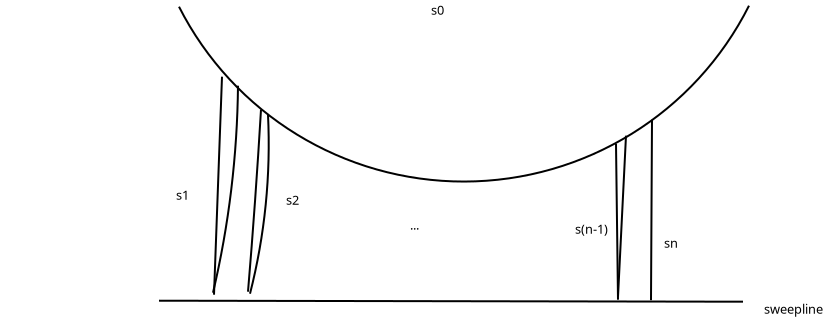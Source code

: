 <?xml version="1.0" encoding="UTF-8"?>
<dia:diagram xmlns:dia="http://www.lysator.liu.se/~alla/dia/">
  <dia:layer name="Background" visible="true" active="true">
    <dia:object type="Standard - Line" version="0" id="O0">
      <dia:attribute name="obj_pos">
        <dia:point val="3.2,16.35"/>
      </dia:attribute>
      <dia:attribute name="obj_bb">
        <dia:rectangle val="3.15,16.3;32.45,16.45"/>
      </dia:attribute>
      <dia:attribute name="conn_endpoints">
        <dia:point val="3.2,16.35"/>
        <dia:point val="32.4,16.4"/>
      </dia:attribute>
      <dia:attribute name="numcp">
        <dia:int val="1"/>
      </dia:attribute>
    </dia:object>
    <dia:object type="Standard - Text" version="1" id="O1">
      <dia:attribute name="obj_pos">
        <dia:point val="33.45,17"/>
      </dia:attribute>
      <dia:attribute name="obj_bb">
        <dia:rectangle val="33.45,16.386;36.676,17.187"/>
      </dia:attribute>
      <dia:attribute name="text">
        <dia:composite type="text">
          <dia:attribute name="string">
            <dia:string>#sweepline#</dia:string>
          </dia:attribute>
          <dia:attribute name="font">
            <dia:font family="sans" style="0" name="Helvetica"/>
          </dia:attribute>
          <dia:attribute name="height">
            <dia:real val="0.8"/>
          </dia:attribute>
          <dia:attribute name="pos">
            <dia:point val="33.45,17"/>
          </dia:attribute>
          <dia:attribute name="color">
            <dia:color val="#000000"/>
          </dia:attribute>
          <dia:attribute name="alignment">
            <dia:enum val="0"/>
          </dia:attribute>
        </dia:composite>
      </dia:attribute>
      <dia:attribute name="valign">
        <dia:enum val="3"/>
      </dia:attribute>
    </dia:object>
    <dia:object type="Standard - Arc" version="0" id="O2">
      <dia:attribute name="obj_pos">
        <dia:point val="4.2,1.65"/>
      </dia:attribute>
      <dia:attribute name="obj_bb">
        <dia:rectangle val="4.15,1.55;32.75,10.443"/>
      </dia:attribute>
      <dia:attribute name="conn_endpoints">
        <dia:point val="4.2,1.65"/>
        <dia:point val="32.7,1.6"/>
      </dia:attribute>
      <dia:attribute name="curve_distance">
        <dia:real val="8.768"/>
      </dia:attribute>
    </dia:object>
    <dia:object type="Standard - Text" version="1" id="O3">
      <dia:attribute name="obj_pos">
        <dia:point val="16.8,2.05"/>
      </dia:attribute>
      <dia:attribute name="obj_bb">
        <dia:rectangle val="16.8,1.436;17.559,2.237"/>
      </dia:attribute>
      <dia:attribute name="text">
        <dia:composite type="text">
          <dia:attribute name="string">
            <dia:string>#s0#</dia:string>
          </dia:attribute>
          <dia:attribute name="font">
            <dia:font family="sans" style="0" name="Helvetica"/>
          </dia:attribute>
          <dia:attribute name="height">
            <dia:real val="0.8"/>
          </dia:attribute>
          <dia:attribute name="pos">
            <dia:point val="16.8,2.05"/>
          </dia:attribute>
          <dia:attribute name="color">
            <dia:color val="#000000"/>
          </dia:attribute>
          <dia:attribute name="alignment">
            <dia:enum val="0"/>
          </dia:attribute>
        </dia:composite>
      </dia:attribute>
      <dia:attribute name="valign">
        <dia:enum val="3"/>
      </dia:attribute>
    </dia:object>
    <dia:object type="Standard - Line" version="0" id="O4">
      <dia:attribute name="obj_pos">
        <dia:point val="27.8,16.325"/>
      </dia:attribute>
      <dia:attribute name="obj_bb">
        <dia:rectangle val="27.75,7.25;27.9,16.375"/>
      </dia:attribute>
      <dia:attribute name="conn_endpoints">
        <dia:point val="27.8,16.325"/>
        <dia:point val="27.85,7.3"/>
      </dia:attribute>
      <dia:attribute name="numcp">
        <dia:int val="1"/>
      </dia:attribute>
    </dia:object>
    <dia:object type="Standard - Text" version="1" id="O5">
      <dia:attribute name="obj_pos">
        <dia:point val="28.45,13.7"/>
      </dia:attribute>
      <dia:attribute name="obj_bb">
        <dia:rectangle val="28.45,13.105;29.188,13.85"/>
      </dia:attribute>
      <dia:attribute name="text">
        <dia:composite type="text">
          <dia:attribute name="string">
            <dia:string>#sn#</dia:string>
          </dia:attribute>
          <dia:attribute name="font">
            <dia:font family="sans" style="0" name="Helvetica"/>
          </dia:attribute>
          <dia:attribute name="height">
            <dia:real val="0.8"/>
          </dia:attribute>
          <dia:attribute name="pos">
            <dia:point val="28.45,13.7"/>
          </dia:attribute>
          <dia:attribute name="color">
            <dia:color val="#000000"/>
          </dia:attribute>
          <dia:attribute name="alignment">
            <dia:enum val="0"/>
          </dia:attribute>
        </dia:composite>
      </dia:attribute>
      <dia:attribute name="valign">
        <dia:enum val="3"/>
      </dia:attribute>
    </dia:object>
    <dia:object type="Standard - Arc" version="0" id="O6">
      <dia:attribute name="obj_pos">
        <dia:point val="5.9,15.95"/>
      </dia:attribute>
      <dia:attribute name="obj_bb">
        <dia:rectangle val="5.844,5.544;7.206,16.006"/>
      </dia:attribute>
      <dia:attribute name="conn_endpoints">
        <dia:point val="5.9,15.95"/>
        <dia:point val="7.15,5.6"/>
      </dia:attribute>
      <dia:attribute name="curve_distance">
        <dia:real val="0.288"/>
      </dia:attribute>
    </dia:object>
    <dia:object type="Standard - Arc" version="0" id="O7">
      <dia:attribute name="obj_pos">
        <dia:point val="5.95,16.05"/>
      </dia:attribute>
      <dia:attribute name="obj_bb">
        <dia:rectangle val="5.898,5.098;6.402,16.102"/>
      </dia:attribute>
      <dia:attribute name="conn_endpoints">
        <dia:point val="5.95,16.05"/>
        <dia:point val="6.35,5.15"/>
      </dia:attribute>
      <dia:attribute name="curve_distance">
        <dia:real val="0.004"/>
      </dia:attribute>
    </dia:object>
    <dia:object type="Standard - Arc" version="0" id="O8">
      <dia:attribute name="obj_pos">
        <dia:point val="7.75,16"/>
      </dia:attribute>
      <dia:attribute name="obj_bb">
        <dia:rectangle val="7.695,6.995;8.736,16.055"/>
      </dia:attribute>
      <dia:attribute name="conn_endpoints">
        <dia:point val="7.75,16"/>
        <dia:point val="8.65,7.05"/>
      </dia:attribute>
      <dia:attribute name="curve_distance">
        <dia:real val="0.336"/>
      </dia:attribute>
    </dia:object>
    <dia:object type="Standard - Arc" version="0" id="O9">
      <dia:attribute name="obj_pos">
        <dia:point val="8.3,6.8"/>
      </dia:attribute>
      <dia:attribute name="obj_bb">
        <dia:rectangle val="7.597,6.747;8.353,15.953"/>
      </dia:attribute>
      <dia:attribute name="conn_endpoints">
        <dia:point val="8.3,6.8"/>
        <dia:point val="7.65,15.9"/>
      </dia:attribute>
      <dia:attribute name="curve_distance">
        <dia:real val="-0.028"/>
      </dia:attribute>
    </dia:object>
    <dia:object type="Standard - Text" version="1" id="O10">
      <dia:attribute name="obj_pos">
        <dia:point val="4.05,11.3"/>
      </dia:attribute>
      <dia:attribute name="obj_bb">
        <dia:rectangle val="4.05,10.686;4.809,11.487"/>
      </dia:attribute>
      <dia:attribute name="text">
        <dia:composite type="text">
          <dia:attribute name="string">
            <dia:string>#s1#</dia:string>
          </dia:attribute>
          <dia:attribute name="font">
            <dia:font family="sans" style="0" name="Helvetica"/>
          </dia:attribute>
          <dia:attribute name="height">
            <dia:real val="0.8"/>
          </dia:attribute>
          <dia:attribute name="pos">
            <dia:point val="4.05,11.3"/>
          </dia:attribute>
          <dia:attribute name="color">
            <dia:color val="#000000"/>
          </dia:attribute>
          <dia:attribute name="alignment">
            <dia:enum val="0"/>
          </dia:attribute>
        </dia:composite>
      </dia:attribute>
      <dia:attribute name="valign">
        <dia:enum val="3"/>
      </dia:attribute>
    </dia:object>
    <dia:object type="Standard - Text" version="1" id="O11">
      <dia:attribute name="obj_pos">
        <dia:point val="9.55,11.55"/>
      </dia:attribute>
      <dia:attribute name="obj_bb">
        <dia:rectangle val="9.55,10.936;10.309,11.737"/>
      </dia:attribute>
      <dia:attribute name="text">
        <dia:composite type="text">
          <dia:attribute name="string">
            <dia:string>#s2#</dia:string>
          </dia:attribute>
          <dia:attribute name="font">
            <dia:font family="sans" style="0" name="Helvetica"/>
          </dia:attribute>
          <dia:attribute name="height">
            <dia:real val="0.8"/>
          </dia:attribute>
          <dia:attribute name="pos">
            <dia:point val="9.55,11.55"/>
          </dia:attribute>
          <dia:attribute name="color">
            <dia:color val="#000000"/>
          </dia:attribute>
          <dia:attribute name="alignment">
            <dia:enum val="0"/>
          </dia:attribute>
        </dia:composite>
      </dia:attribute>
      <dia:attribute name="valign">
        <dia:enum val="3"/>
      </dia:attribute>
    </dia:object>
    <dia:object type="Standard - Text" version="1" id="O12">
      <dia:attribute name="obj_pos">
        <dia:point val="15.75,12.8"/>
      </dia:attribute>
      <dia:attribute name="obj_bb">
        <dia:rectangle val="15.75,12.186;16.376,12.987"/>
      </dia:attribute>
      <dia:attribute name="text">
        <dia:composite type="text">
          <dia:attribute name="string">
            <dia:string>#...#</dia:string>
          </dia:attribute>
          <dia:attribute name="font">
            <dia:font family="sans" style="0" name="Helvetica"/>
          </dia:attribute>
          <dia:attribute name="height">
            <dia:real val="0.8"/>
          </dia:attribute>
          <dia:attribute name="pos">
            <dia:point val="15.75,12.8"/>
          </dia:attribute>
          <dia:attribute name="color">
            <dia:color val="#000000"/>
          </dia:attribute>
          <dia:attribute name="alignment">
            <dia:enum val="0"/>
          </dia:attribute>
        </dia:composite>
      </dia:attribute>
      <dia:attribute name="valign">
        <dia:enum val="3"/>
      </dia:attribute>
    </dia:object>
    <dia:object type="Standard - Line" version="0" id="O13">
      <dia:attribute name="obj_pos">
        <dia:point val="26.15,16.15"/>
      </dia:attribute>
      <dia:attribute name="obj_bb">
        <dia:rectangle val="26.098,8.048;26.602,16.202"/>
      </dia:attribute>
      <dia:attribute name="conn_endpoints">
        <dia:point val="26.15,16.15"/>
        <dia:point val="26.55,8.1"/>
      </dia:attribute>
      <dia:attribute name="numcp">
        <dia:int val="1"/>
      </dia:attribute>
    </dia:object>
    <dia:object type="Standard - Line" version="0" id="O14">
      <dia:attribute name="obj_pos">
        <dia:point val="26.15,16.3"/>
      </dia:attribute>
      <dia:attribute name="obj_bb">
        <dia:rectangle val="25.999,8.449;26.201,16.351"/>
      </dia:attribute>
      <dia:attribute name="conn_endpoints">
        <dia:point val="26.15,16.3"/>
        <dia:point val="26.05,8.5"/>
      </dia:attribute>
      <dia:attribute name="numcp">
        <dia:int val="1"/>
      </dia:attribute>
    </dia:object>
    <dia:object type="Standard - Text" version="1" id="O15">
      <dia:attribute name="obj_pos">
        <dia:point val="24,13"/>
      </dia:attribute>
      <dia:attribute name="obj_bb">
        <dia:rectangle val="24,12.405;25.875,13.15"/>
      </dia:attribute>
      <dia:attribute name="text">
        <dia:composite type="text">
          <dia:attribute name="string">
            <dia:string>#s(n-1)#</dia:string>
          </dia:attribute>
          <dia:attribute name="font">
            <dia:font family="sans" style="0" name="Helvetica"/>
          </dia:attribute>
          <dia:attribute name="height">
            <dia:real val="0.8"/>
          </dia:attribute>
          <dia:attribute name="pos">
            <dia:point val="24,13"/>
          </dia:attribute>
          <dia:attribute name="color">
            <dia:color val="#000000"/>
          </dia:attribute>
          <dia:attribute name="alignment">
            <dia:enum val="0"/>
          </dia:attribute>
        </dia:composite>
      </dia:attribute>
      <dia:attribute name="valign">
        <dia:enum val="3"/>
      </dia:attribute>
    </dia:object>
  </dia:layer>
</dia:diagram>
